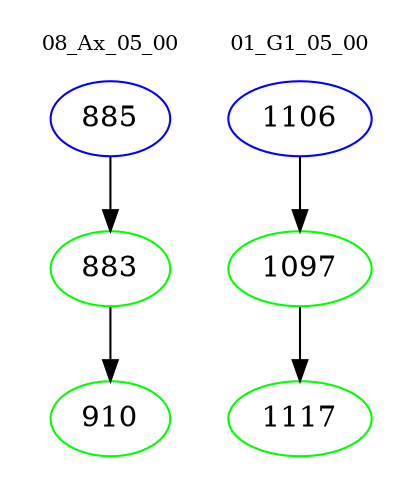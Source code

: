 digraph{
subgraph cluster_0 {
color = white
label = "08_Ax_05_00";
fontsize=10;
T0_885 [label="885", color="blue"]
T0_885 -> T0_883 [color="black"]
T0_883 [label="883", color="green"]
T0_883 -> T0_910 [color="black"]
T0_910 [label="910", color="green"]
}
subgraph cluster_1 {
color = white
label = "01_G1_05_00";
fontsize=10;
T1_1106 [label="1106", color="blue"]
T1_1106 -> T1_1097 [color="black"]
T1_1097 [label="1097", color="green"]
T1_1097 -> T1_1117 [color="black"]
T1_1117 [label="1117", color="green"]
}
}

